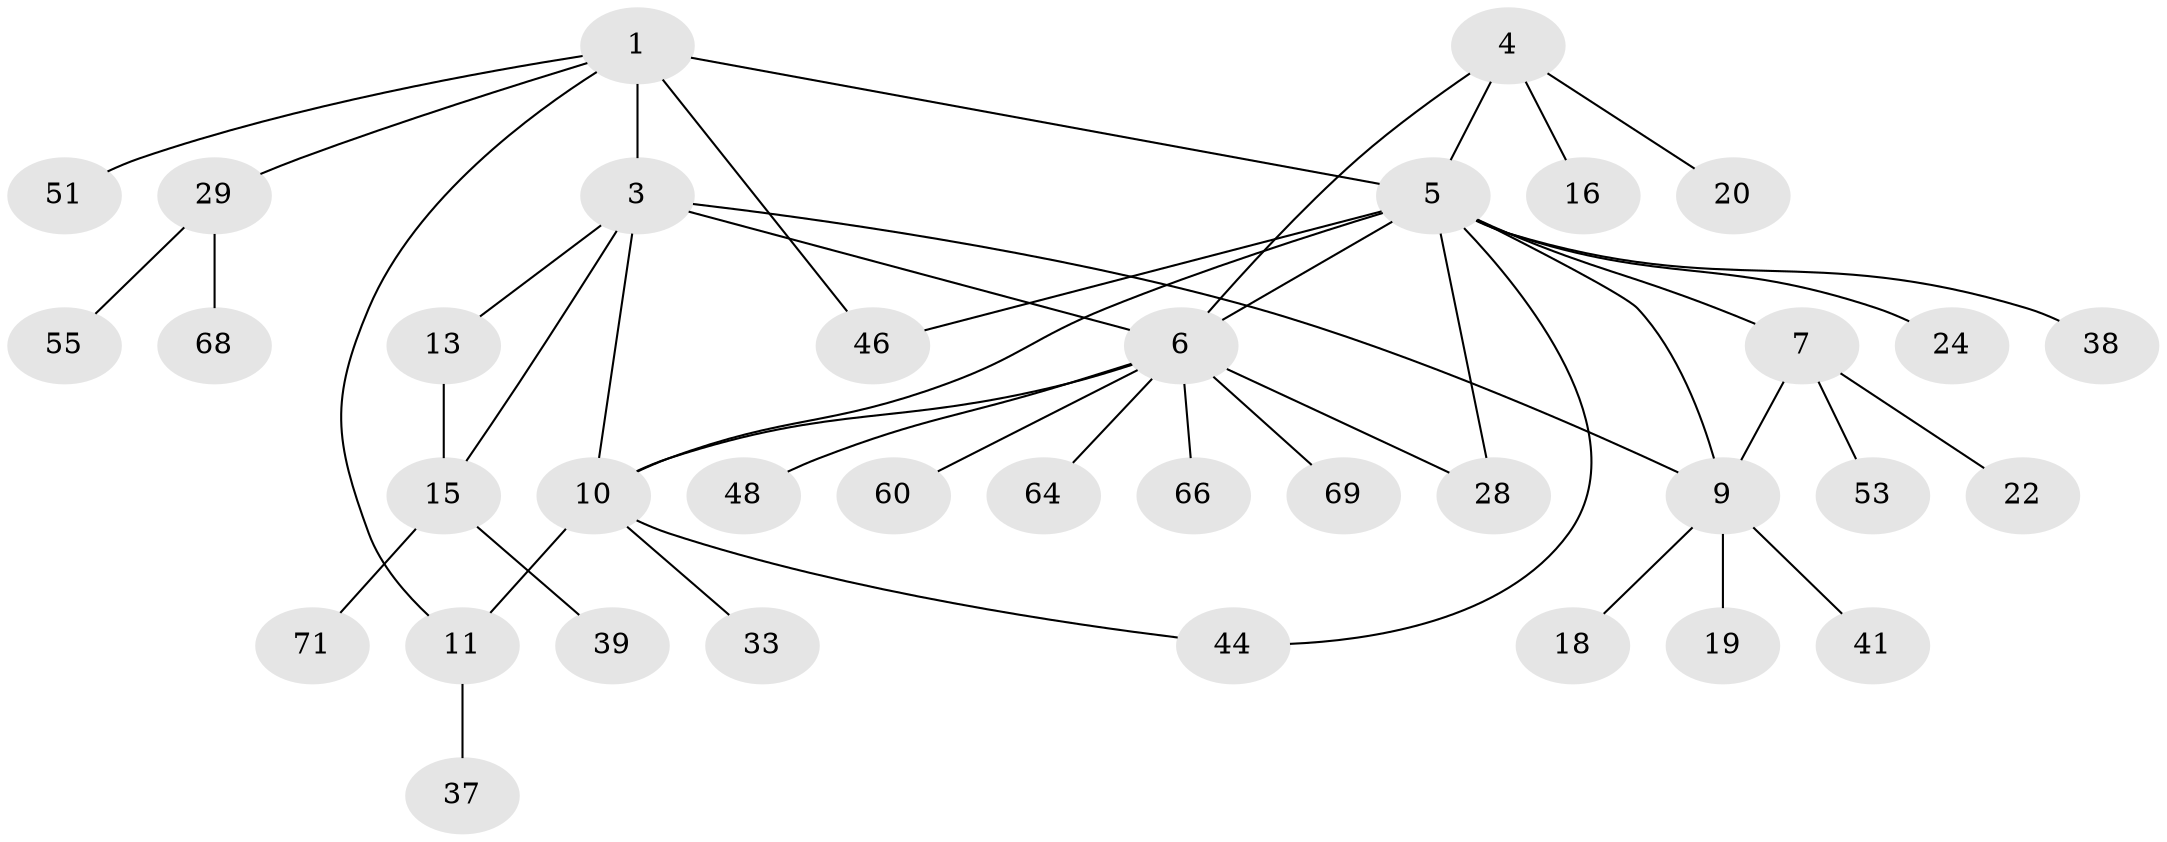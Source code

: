 // original degree distribution, {7: 0.06944444444444445, 4: 0.05555555555555555, 5: 0.027777777777777776, 10: 0.013888888888888888, 14: 0.013888888888888888, 9: 0.013888888888888888, 6: 0.013888888888888888, 3: 0.027777777777777776, 1: 0.6388888888888888, 2: 0.125}
// Generated by graph-tools (version 1.1) at 2025/19/03/04/25 18:19:28]
// undirected, 36 vertices, 46 edges
graph export_dot {
graph [start="1"]
  node [color=gray90,style=filled];
  1 [super="+2+40"];
  3 [super="+14+61"];
  4 [super="+26"];
  5 [super="+8"];
  6;
  7 [super="+17"];
  9 [super="+35+30+52+67+47+45+31+27"];
  10 [super="+12+43+34"];
  11 [super="+23+25"];
  13 [super="+63+65"];
  15;
  16;
  18;
  19;
  20;
  22;
  24;
  28 [super="+59"];
  29 [super="+36"];
  33;
  37;
  38;
  39 [super="+49"];
  41;
  44 [super="+70"];
  46 [super="+72"];
  48 [super="+54"];
  51;
  53;
  55;
  60;
  64;
  66;
  68;
  69;
  71;
  1 -- 3 [weight=2];
  1 -- 5 [weight=2];
  1 -- 51;
  1 -- 46;
  1 -- 11;
  1 -- 29;
  3 -- 6;
  3 -- 9;
  3 -- 10;
  3 -- 13;
  3 -- 15;
  4 -- 5;
  4 -- 6;
  4 -- 16;
  4 -- 20;
  5 -- 6;
  5 -- 24;
  5 -- 38;
  5 -- 46;
  5 -- 7;
  5 -- 9;
  5 -- 10;
  5 -- 28;
  5 -- 44;
  6 -- 10;
  6 -- 28;
  6 -- 48;
  6 -- 60;
  6 -- 64;
  6 -- 66;
  6 -- 69;
  7 -- 9;
  7 -- 22;
  7 -- 53;
  9 -- 18;
  9 -- 19;
  9 -- 41;
  10 -- 11 [weight=2];
  10 -- 33;
  10 -- 44;
  11 -- 37;
  13 -- 15;
  15 -- 39;
  15 -- 71;
  29 -- 55;
  29 -- 68;
}
